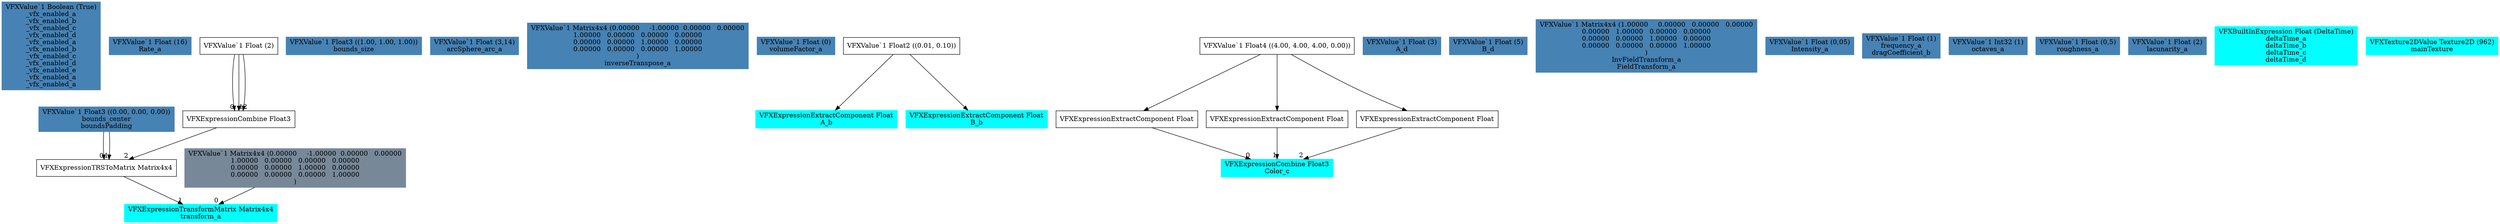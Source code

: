 digraph G {
node0 [shape="box" color="steelblue" style="filled" label="VFXValue`1 Boolean (True)
_vfx_enabled_a
_vfx_enabled_b
_vfx_enabled_c
_vfx_enabled_d
_vfx_enabled_a
_vfx_enabled_b
_vfx_enabled_c
_vfx_enabled_d
_vfx_enabled_e
_vfx_enabled_a
_vfx_enabled_a"]
node1 [shape="box" color="steelblue" style="filled" label="VFXValue`1 Float (16)
Rate_a"]
node2 [shape="box" color="steelblue" style="filled" label="VFXValue`1 Float3 ((0.00, 0.00, 0.00))
bounds_center
boundsPadding"]
node3 [shape="box" color="steelblue" style="filled" label="VFXValue`1 Float3 ((1.00, 1.00, 1.00))
bounds_size"]
node4 [shape="box" color="steelblue" style="filled" label="VFXValue`1 Float (3,14)
arcSphere_arc_a"]
node5 [shape="box" color="cyan" style="filled" label="VFXExpressionTransformMatrix Matrix4x4
transform_a"]
node6 [shape="box" color="lightslategray" style="filled" label="VFXValue`1 Matrix4x4 (0.00000	-1.00000	0.00000	0.00000
1.00000	0.00000	0.00000	0.00000
0.00000	0.00000	1.00000	0.00000
0.00000	0.00000	0.00000	1.00000
)"]
node7 [shape="box" label="VFXExpressionTRSToMatrix Matrix4x4"]
node8 [shape="box" label="VFXExpressionCombine Float3"]
node9 [shape="box" label="VFXValue`1 Float (2)"]
node10 [shape="box" color="steelblue" style="filled" label="VFXValue`1 Matrix4x4 (0.00000	-1.00000	0.00000	0.00000
1.00000	0.00000	0.00000	0.00000
0.00000	0.00000	1.00000	0.00000
0.00000	0.00000	0.00000	1.00000
)
inverseTranspose_a"]
node11 [shape="box" color="steelblue" style="filled" label="VFXValue`1 Float (0)
volumeFactor_a"]
node12 [shape="box" color="cyan" style="filled" label="VFXExpressionExtractComponent Float
A_b"]
node13 [shape="box" label="VFXValue`1 Float2 ((0.01, 0.10))"]
node14 [shape="box" color="cyan" style="filled" label="VFXExpressionExtractComponent Float
B_b"]
node15 [shape="box" color="cyan" style="filled" label="VFXExpressionCombine Float3
Color_c"]
node16 [shape="box" label="VFXExpressionExtractComponent Float"]
node17 [shape="box" label="VFXValue`1 Float4 ((4.00, 4.00, 4.00, 0.00))"]
node18 [shape="box" label="VFXExpressionExtractComponent Float"]
node19 [shape="box" label="VFXExpressionExtractComponent Float"]
node20 [shape="box" color="steelblue" style="filled" label="VFXValue`1 Float (3)
A_d"]
node21 [shape="box" color="steelblue" style="filled" label="VFXValue`1 Float (5)
B_d"]
node22 [shape="box" color="steelblue" style="filled" label="VFXValue`1 Matrix4x4 (1.00000	0.00000	0.00000	0.00000
0.00000	1.00000	0.00000	0.00000
0.00000	0.00000	1.00000	0.00000
0.00000	0.00000	0.00000	1.00000
)
InvFieldTransform_a
FieldTransform_a"]
node23 [shape="box" color="steelblue" style="filled" label="VFXValue`1 Float (0,05)
Intensity_a"]
node24 [shape="box" color="steelblue" style="filled" label="VFXValue`1 Float (1)
frequency_a
dragCoefficient_b"]
node25 [shape="box" color="steelblue" style="filled" label="VFXValue`1 Int32 (1)
octaves_a"]
node26 [shape="box" color="steelblue" style="filled" label="VFXValue`1 Float (0,5)
roughness_a"]
node27 [shape="box" color="steelblue" style="filled" label="VFXValue`1 Float (2)
lacunarity_a"]
node28 [shape="box" color="cyan" style="filled" label="VFXBuiltInExpression Float (DeltaTime)
deltaTime_a
deltaTime_b
deltaTime_c
deltaTime_d"]
node29 [shape="box" color="cyan" style="filled" label="VFXTexture2DValue Texture2D (962)
mainTexture"]
node6 -> node5 [headlabel="0"]
node7 -> node5 [headlabel="1"]
node2 -> node7 [headlabel="0"]
node2 -> node7 [headlabel="1"]
node8 -> node7 [headlabel="2"]
node9 -> node8 [headlabel="0"]
node9 -> node8 [headlabel="1"]
node9 -> node8 [headlabel="2"]
node13 -> node12 
node13 -> node14 
node16 -> node15 [headlabel="0"]
node18 -> node15 [headlabel="1"]
node19 -> node15 [headlabel="2"]
node17 -> node16 
node17 -> node18 
node17 -> node19 
}
